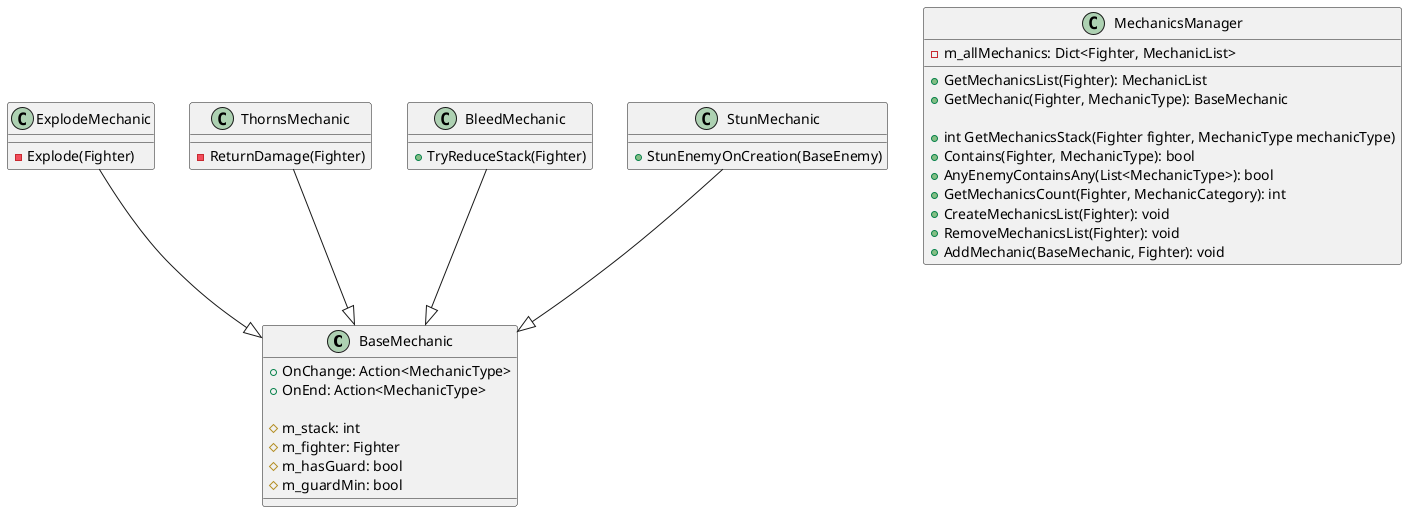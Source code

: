 @startuml
class BaseMechanic{
+ OnChange: Action<MechanicType>
+ OnEnd: Action<MechanicType>

# m_stack: int
# m_fighter: Fighter
# m_hasGuard: bool
# m_guardMin: bool
}


class ExplodeMechanic{
- Explode(Fighter)
}
class ThornsMechanic{
- ReturnDamage(Fighter)
}
class BleedMechanic{
+ TryReduceStack(Fighter)
}
class StunMechanic{
+ StunEnemyOnCreation(BaseEnemy)
}

ExplodeMechanic --|> BaseMechanic
ThornsMechanic --|> BaseMechanic
BleedMechanic --|> BaseMechanic
StunMechanic --|> BaseMechanic

class MechanicsManager{
- m_allMechanics: Dict<Fighter, MechanicList>


+ GetMechanicsList(Fighter): MechanicList 
+ GetMechanic(Fighter, MechanicType): BaseMechanic 

+ int GetMechanicsStack(Fighter fighter, MechanicType mechanicType)
+ Contains(Fighter, MechanicType): bool 
+ AnyEnemyContainsAny(List<MechanicType>): bool 
+ GetMechanicsCount(Fighter, MechanicCategory): int 
+ CreateMechanicsList(Fighter): void 
+ RemoveMechanicsList(Fighter): void 
+ AddMechanic(BaseMechanic, Fighter): void 
}
@enduml